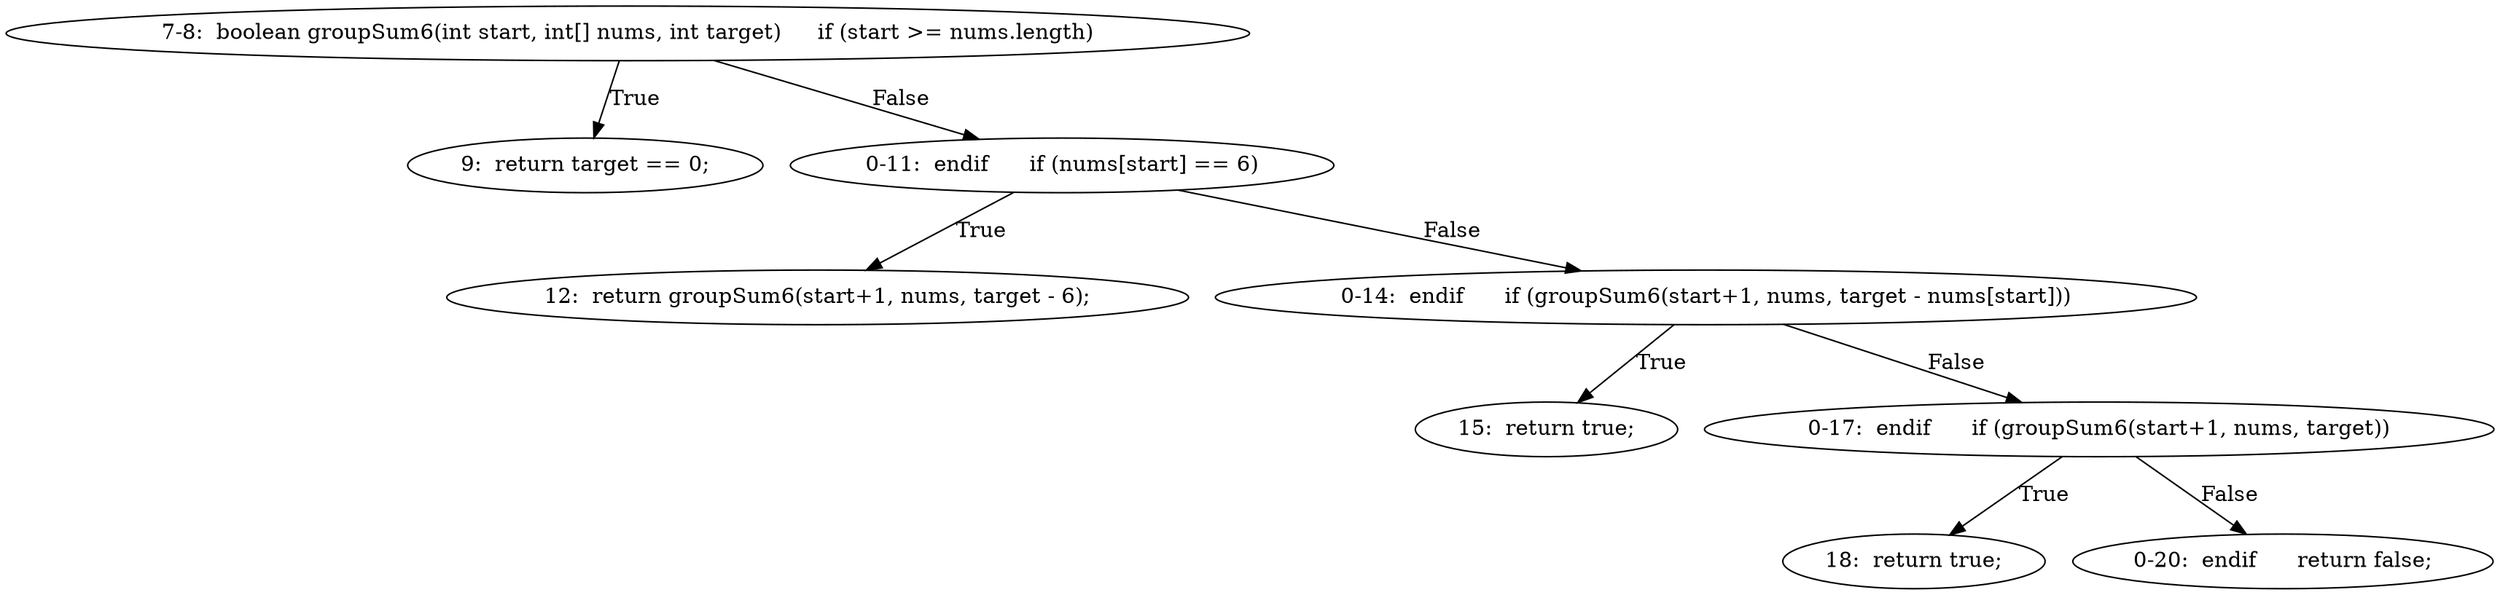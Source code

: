 digraph result_test { 
// graph-vertices
  a1  [label="7-8:  boolean groupSum6(int start, int[] nums, int target)	if (start >= nums.length)"]; 
  2  [label="9:  return target == 0;"]; 
  a2  [label="0-11:  endif	if (nums[start] == 6)"]; 
  5  [label="12:  return groupSum6(start+1, nums, target - 6);"]; 
  a3  [label="0-14:  endif	if (groupSum6(start+1, nums, target - nums[start]))"]; 
  8  [label="15:  return true;"]; 
  a4  [label="0-17:  endif	if (groupSum6(start+1, nums, target))"]; 
  11  [label="18:  return true;"]; 
  a5  [label="0-20:  endif	return false;"]; 
// graph-edges
  a1 -> 2  [label="True"]; 
  a1 -> a2  [label="False"]; 
  a2 -> 5  [label="True"]; 
  a2 -> a3  [label="False"]; 
  a3 -> 8  [label="True"]; 
  a3 -> a4  [label="False"]; 
  a4 -> 11  [label="True"]; 
  a4 -> a5  [label="False"]; 
}